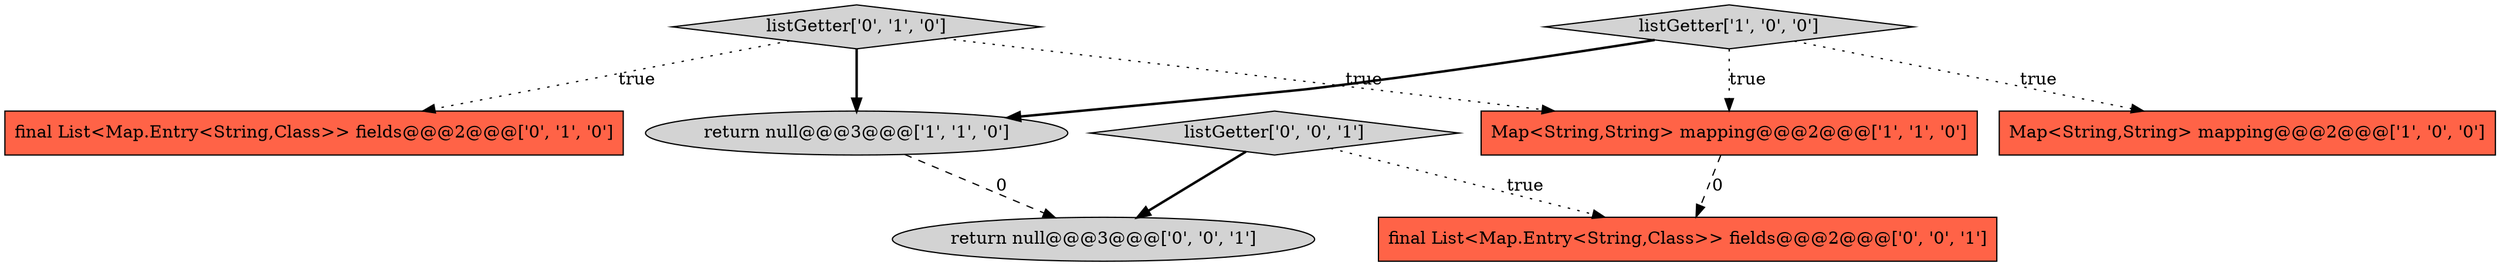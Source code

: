 digraph {
6 [style = filled, label = "return null@@@3@@@['0', '0', '1']", fillcolor = lightgray, shape = ellipse image = "AAA0AAABBB3BBB"];
5 [style = filled, label = "listGetter['0', '1', '0']", fillcolor = lightgray, shape = diamond image = "AAA0AAABBB2BBB"];
4 [style = filled, label = "final List<Map.Entry<String,Class>> fields@@@2@@@['0', '1', '0']", fillcolor = tomato, shape = box image = "AAA0AAABBB2BBB"];
1 [style = filled, label = "return null@@@3@@@['1', '1', '0']", fillcolor = lightgray, shape = ellipse image = "AAA0AAABBB1BBB"];
2 [style = filled, label = "listGetter['1', '0', '0']", fillcolor = lightgray, shape = diamond image = "AAA0AAABBB1BBB"];
8 [style = filled, label = "final List<Map.Entry<String,Class>> fields@@@2@@@['0', '0', '1']", fillcolor = tomato, shape = box image = "AAA0AAABBB3BBB"];
0 [style = filled, label = "Map<String,String> mapping@@@2@@@['1', '0', '0']", fillcolor = tomato, shape = box image = "AAA0AAABBB1BBB"];
7 [style = filled, label = "listGetter['0', '0', '1']", fillcolor = lightgray, shape = diamond image = "AAA0AAABBB3BBB"];
3 [style = filled, label = "Map<String,String> mapping@@@2@@@['1', '1', '0']", fillcolor = tomato, shape = box image = "AAA0AAABBB1BBB"];
7->6 [style = bold, label=""];
1->6 [style = dashed, label="0"];
2->0 [style = dotted, label="true"];
5->4 [style = dotted, label="true"];
2->3 [style = dotted, label="true"];
3->8 [style = dashed, label="0"];
2->1 [style = bold, label=""];
5->3 [style = dotted, label="true"];
7->8 [style = dotted, label="true"];
5->1 [style = bold, label=""];
}

